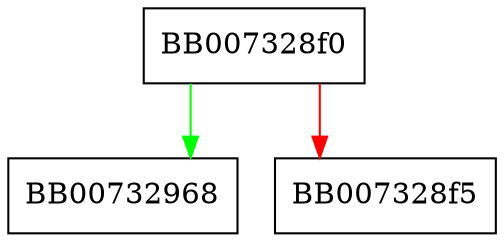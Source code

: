 digraph CMAC_CTX_free {
  node [shape="box"];
  graph [splines=ortho];
  BB007328f0 -> BB00732968 [color="green"];
  BB007328f0 -> BB007328f5 [color="red"];
}